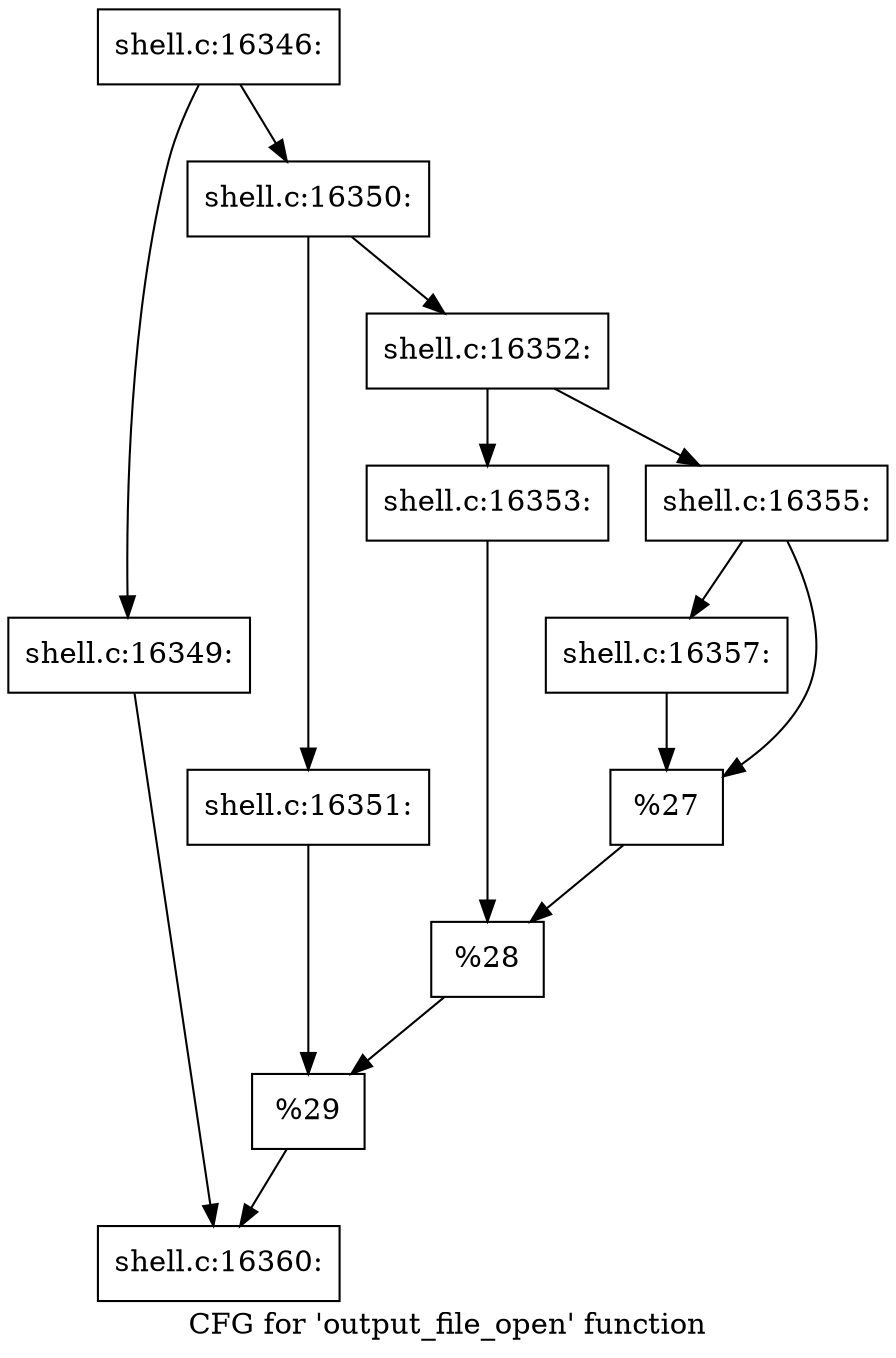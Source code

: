 digraph "CFG for 'output_file_open' function" {
	label="CFG for 'output_file_open' function";

	Node0x560277328e00 [shape=record,label="{shell.c:16346:}"];
	Node0x560277328e00 -> Node0x560277329c80;
	Node0x560277328e00 -> Node0x56027732a7d0;
	Node0x560277329c80 [shape=record,label="{shell.c:16349:}"];
	Node0x560277329c80 -> Node0x56027732a780;
	Node0x56027732a7d0 [shape=record,label="{shell.c:16350:}"];
	Node0x56027732a7d0 -> Node0x56027732ade0;
	Node0x56027732a7d0 -> Node0x56027732ae80;
	Node0x56027732ade0 [shape=record,label="{shell.c:16351:}"];
	Node0x56027732ade0 -> Node0x56027732ae30;
	Node0x56027732ae80 [shape=record,label="{shell.c:16352:}"];
	Node0x56027732ae80 -> Node0x56027732b710;
	Node0x56027732ae80 -> Node0x56027732b7b0;
	Node0x56027732b710 [shape=record,label="{shell.c:16353:}"];
	Node0x56027732b710 -> Node0x56027732b760;
	Node0x56027732b7b0 [shape=record,label="{shell.c:16355:}"];
	Node0x56027732b7b0 -> Node0x56027732c400;
	Node0x56027732b7b0 -> Node0x56027732c450;
	Node0x56027732c400 [shape=record,label="{shell.c:16357:}"];
	Node0x56027732c400 -> Node0x56027732c450;
	Node0x56027732c450 [shape=record,label="{%27}"];
	Node0x56027732c450 -> Node0x56027732b760;
	Node0x56027732b760 [shape=record,label="{%28}"];
	Node0x56027732b760 -> Node0x56027732ae30;
	Node0x56027732ae30 [shape=record,label="{%29}"];
	Node0x56027732ae30 -> Node0x56027732a780;
	Node0x56027732a780 [shape=record,label="{shell.c:16360:}"];
}
